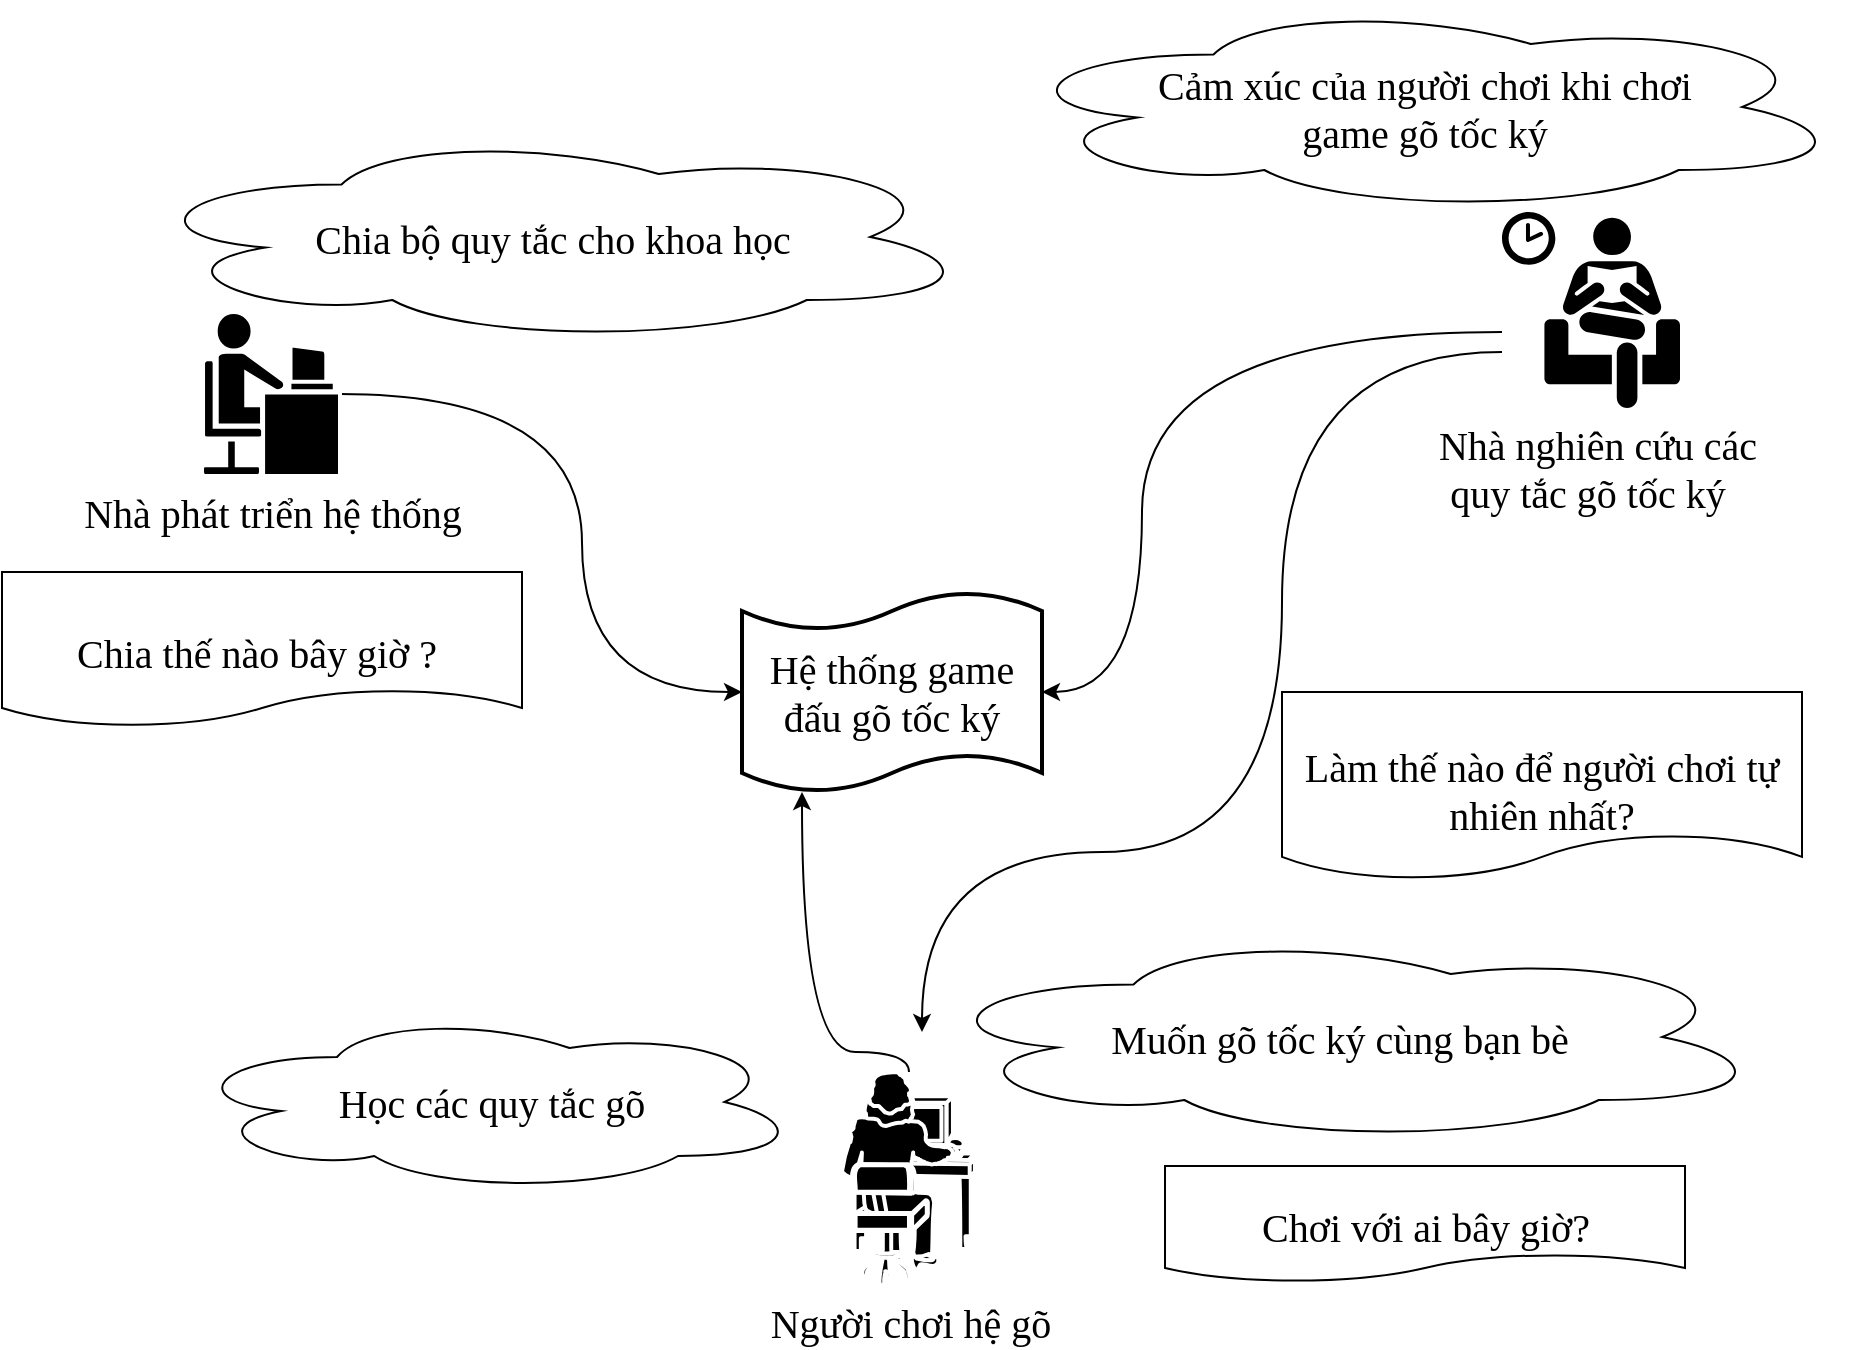 <mxfile version="13.0.3" type="device"><diagram id="8NaY6yURl7aw_B6VbQeX" name="Page-1"><mxGraphModel dx="1351" dy="896" grid="1" gridSize="10" guides="1" tooltips="1" connect="1" arrows="1" fold="1" page="1" pageScale="1" pageWidth="1169" pageHeight="827" math="0" shadow="0"><root><mxCell id="0"/><mxCell id="1" parent="0"/><mxCell id="CkNsHA7UYFXBiN3gLuK1-32" style="edgeStyle=orthogonalEdgeStyle;curved=1;rounded=0;orthogonalLoop=1;jettySize=auto;html=1;fontFamily=Comic Sans MS;fontSize=20;" edge="1" parent="1" source="CkNsHA7UYFXBiN3gLuK1-24" target="CkNsHA7UYFXBiN3gLuK1-29"><mxGeometry relative="1" as="geometry"><Array as="points"><mxPoint x="340" y="251"/><mxPoint x="340" y="400"/></Array></mxGeometry></mxCell><mxCell id="CkNsHA7UYFXBiN3gLuK1-24" value="Nhà phát triển hệ thống" style="shape=mxgraph.cisco.people.androgenous_person;html=1;dashed=0;fillColor=#000000;strokeColor=#ffffff;strokeWidth=2;verticalLabelPosition=bottom;verticalAlign=top;fontFamily=Comic Sans MS;fontSize=20;" vertex="1" parent="1"><mxGeometry x="150" y="210" width="69" height="82" as="geometry"/></mxCell><mxCell id="CkNsHA7UYFXBiN3gLuK1-31" style="edgeStyle=orthogonalEdgeStyle;curved=1;rounded=0;orthogonalLoop=1;jettySize=auto;html=1;fontFamily=Comic Sans MS;fontSize=20;" edge="1" parent="1" source="CkNsHA7UYFXBiN3gLuK1-25" target="CkNsHA7UYFXBiN3gLuK1-29"><mxGeometry relative="1" as="geometry"><Array as="points"><mxPoint x="620" y="220"/><mxPoint x="620" y="400"/></Array></mxGeometry></mxCell><mxCell id="CkNsHA7UYFXBiN3gLuK1-37" style="edgeStyle=orthogonalEdgeStyle;curved=1;rounded=0;orthogonalLoop=1;jettySize=auto;html=1;fontFamily=Comic Sans MS;fontSize=20;" edge="1" parent="1" source="CkNsHA7UYFXBiN3gLuK1-25"><mxGeometry relative="1" as="geometry"><mxPoint x="510" y="570" as="targetPoint"/><Array as="points"><mxPoint x="690" y="230"/><mxPoint x="690" y="480"/><mxPoint x="510" y="480"/></Array></mxGeometry></mxCell><mxCell id="CkNsHA7UYFXBiN3gLuK1-25" value="&amp;nbsp;Nhà nghiên cứu các &lt;br&gt;quy tắc gõ tốc ký&amp;nbsp;" style="shape=mxgraph.signs.people.waiting_room_2;html=1;fillColor=#000000;strokeColor=none;verticalLabelPosition=bottom;verticalAlign=top;align=center;fontFamily=Comic Sans MS;fontSize=20;" vertex="1" parent="1"><mxGeometry x="800" y="160" width="89" height="98" as="geometry"/></mxCell><mxCell id="CkNsHA7UYFXBiN3gLuK1-30" style="edgeStyle=orthogonalEdgeStyle;rounded=0;orthogonalLoop=1;jettySize=auto;html=1;fontFamily=Comic Sans MS;fontSize=20;elbow=vertical;curved=1;" edge="1" parent="1" source="CkNsHA7UYFXBiN3gLuK1-28" target="CkNsHA7UYFXBiN3gLuK1-29"><mxGeometry relative="1" as="geometry"><Array as="points"><mxPoint x="504" y="580"/><mxPoint x="450" y="580"/></Array></mxGeometry></mxCell><mxCell id="CkNsHA7UYFXBiN3gLuK1-28" value="Người chơi hệ gõ" style="shape=mxgraph.cisco.people.mac_woman;html=1;dashed=0;fillColor=#000000;strokeColor=#ffffff;strokeWidth=2;verticalLabelPosition=bottom;verticalAlign=top;fontSize=20;fontFamily=Comic Sans MS;" vertex="1" parent="1"><mxGeometry x="470" y="590" width="67" height="107" as="geometry"/></mxCell><mxCell id="CkNsHA7UYFXBiN3gLuK1-29" value="Hệ thống game đấu gõ tốc ký" style="shape=tape;whiteSpace=wrap;html=1;strokeWidth=2;size=0.19;fillColor=none;fontFamily=Comic Sans MS;fontSize=20;" vertex="1" parent="1"><mxGeometry x="420" y="350" width="150" height="100" as="geometry"/></mxCell><mxCell id="CkNsHA7UYFXBiN3gLuK1-33" value="Muốn gõ tốc ký cùng bạn bè&amp;nbsp;" style="shape=cloud;html=1;whiteSpace=wrap;fillColor=none;fontFamily=Comic Sans MS;fontSize=20;" vertex="1" parent="1"><mxGeometry x="510" y="520" width="423" height="105" as="geometry"/></mxCell><mxCell id="CkNsHA7UYFXBiN3gLuK1-34" value="Học các quy tắc gõ" style="shape=cloud;html=1;whiteSpace=wrap;fillColor=none;fontFamily=Comic Sans MS;fontSize=20;" vertex="1" parent="1"><mxGeometry x="140" y="560" width="310" height="90" as="geometry"/></mxCell><mxCell id="CkNsHA7UYFXBiN3gLuK1-35" value="Cảm xúc của người chơi khi chơi &lt;br&gt;game gõ tốc ký" style="shape=cloud;html=1;whiteSpace=wrap;fillColor=none;fontFamily=Comic Sans MS;fontSize=20;" vertex="1" parent="1"><mxGeometry x="550" y="55" width="423" height="105" as="geometry"/></mxCell><mxCell id="CkNsHA7UYFXBiN3gLuK1-36" value="Chia bộ quy tắc cho khoa học" style="shape=cloud;html=1;whiteSpace=wrap;fillColor=none;fontFamily=Comic Sans MS;fontSize=20;" vertex="1" parent="1"><mxGeometry x="114" y="120" width="423" height="105" as="geometry"/></mxCell><mxCell id="CkNsHA7UYFXBiN3gLuK1-39" value="Chia thế nào bây giờ ?&amp;nbsp;" style="html=1;outlineConnect=0;whiteSpace=wrap;fillColor=none;shape=mxgraph.archimate3.deliverable;fontFamily=Comic Sans MS;fontSize=20;" vertex="1" parent="1"><mxGeometry x="50" y="340" width="260" height="80" as="geometry"/></mxCell><mxCell id="CkNsHA7UYFXBiN3gLuK1-40" value="Làm thế nào để người chơi tự nhiên nhất?" style="html=1;outlineConnect=0;whiteSpace=wrap;fillColor=none;shape=mxgraph.archimate3.deliverable;fontFamily=Comic Sans MS;fontSize=20;" vertex="1" parent="1"><mxGeometry x="690" y="400" width="260" height="97" as="geometry"/></mxCell><mxCell id="CkNsHA7UYFXBiN3gLuK1-41" value="Chơi với ai bây giờ?" style="html=1;outlineConnect=0;whiteSpace=wrap;fillColor=none;shape=mxgraph.archimate3.deliverable;fontFamily=Comic Sans MS;fontSize=20;" vertex="1" parent="1"><mxGeometry x="631.5" y="637" width="260" height="60" as="geometry"/></mxCell></root></mxGraphModel></diagram></mxfile>